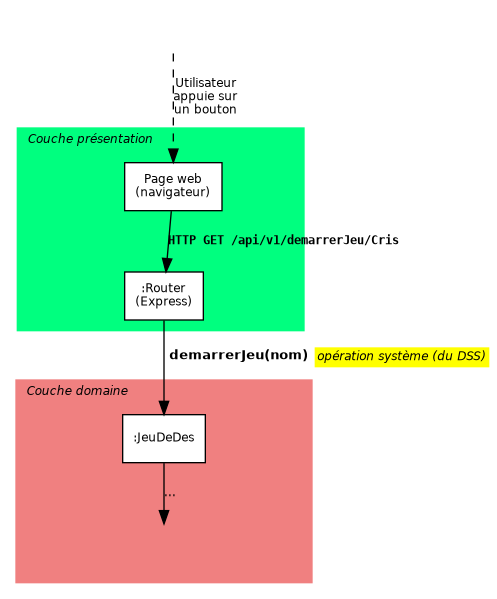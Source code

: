 @startdot
digraph G {
	graph [/* labelloc=top,label="Software System - System Context",fontname="Helvetica",fontsize=12 */];
	edge [fontname="Helvetica",fontsize=9,labelfontname="Helvetica",labelfontsize=9];
	node [fontname="Helvetica",fontsize=9, shape=box, style=filled, fillcolor="white"];

   	c0 [label="", shape=none]
    subgraph cluster_0 {
        style=filled;
		label = "Couche présentation"; labeljust=l; fontname="Helvetica-Oblique";fontsize=9;
        color = springgreen;
	    c1 [label="Page web\n(navigateur)"]
    	c1 -> c2 [label="HTTP GET /api/v1/demarrerJeu/Cris", fontname="Courier-Bold"];
        c11 [label="" , shape=none, fillcolor=invis]
        c13 [label="" , shape=none, fillcolor=invis]
	    c2 [label=":Router\n(Express)"]
    	c11 -> c13 [label="", style=invis];
	}
    subgraph cluster_1 {
        style=filled; color = lightcoral;
		label = "Couche domaine"; labeljust=l; fontname="Helvetica-Oblique";fontsize=9;
	    c4 [label="", shape=none, fillcolor=invis]
	    c5 [label="", shape=none, fillcolor=invis]
    	c3 [label=":JeuDeDes"]
	    c6 [label="", shape=none, fillcolor=invis]
    }

	c0 -> c1 [label="Utilisateur\nappuie sur\nun bouton", style=dashed];
    c2 -> c3 [label=< 
        <TABLE BORDER="0" ALIGN="LEFT">
        <TR><TD><FONT FACE="Helvetica" POINT-SIZE="10"><B>demarrerJeu(nom)</B></FONT></TD>
        <TD VALIGN="MIDDLE" BGCOLOR="yellow"><FONT FACE="Helvetica-Oblique" POINT-SIZE="9">op&eacute;ration syst&egrave;me (du DSS)</FONT></TD></TR>
        </TABLE>
    >
,]
    c3 -> c4 [label="..."]
}
@enddot